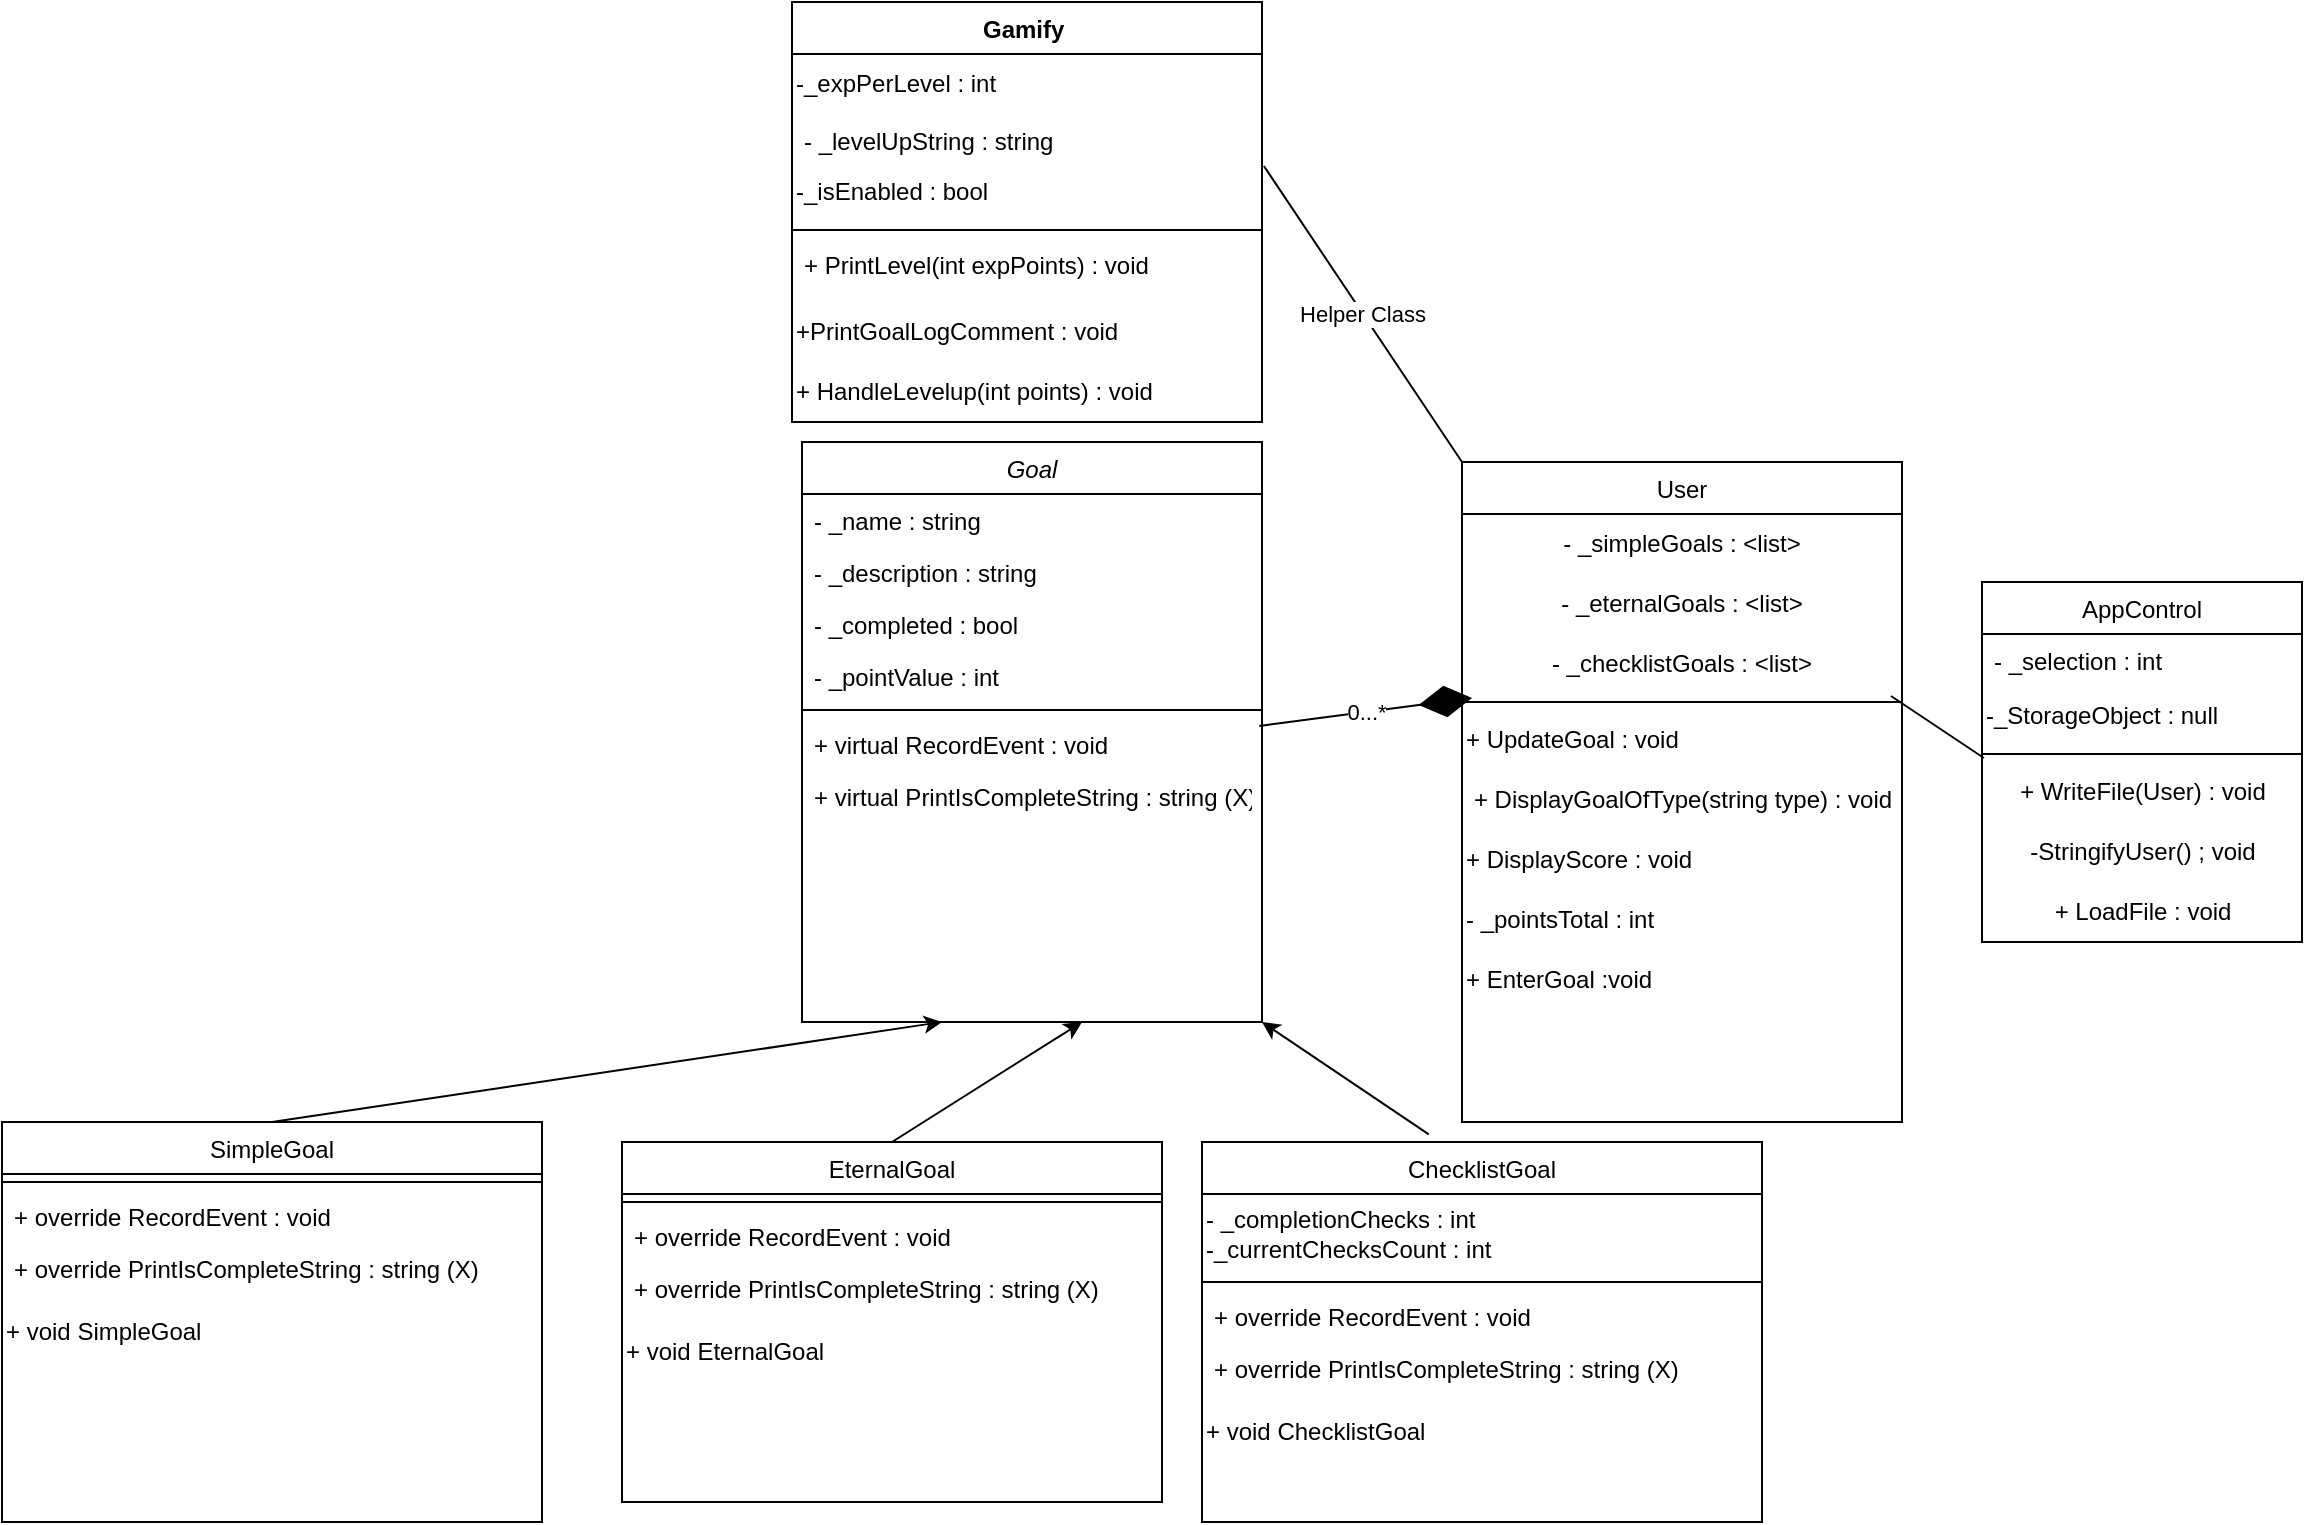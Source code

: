 <mxfile version="20.8.16" type="device"><diagram id="C5RBs43oDa-KdzZeNtuy" name="Page-1"><mxGraphModel dx="1665" dy="2142" grid="1" gridSize="10" guides="1" tooltips="1" connect="1" arrows="1" fold="1" page="1" pageScale="1" pageWidth="827" pageHeight="1169" math="0" shadow="0"><root><mxCell id="WIyWlLk6GJQsqaUBKTNV-0"/><mxCell id="WIyWlLk6GJQsqaUBKTNV-1" parent="WIyWlLk6GJQsqaUBKTNV-0"/><mxCell id="zkfFHV4jXpPFQw0GAbJ--0" value="Goal" style="swimlane;fontStyle=2;align=center;verticalAlign=top;childLayout=stackLayout;horizontal=1;startSize=26;horizontalStack=0;resizeParent=1;resizeLast=0;collapsible=1;marginBottom=0;rounded=0;shadow=0;strokeWidth=1;" parent="WIyWlLk6GJQsqaUBKTNV-1" vertex="1"><mxGeometry x="100" y="100" width="230" height="290" as="geometry"><mxRectangle x="220" y="120" width="160" height="26" as="alternateBounds"/></mxGeometry></mxCell><mxCell id="zkfFHV4jXpPFQw0GAbJ--1" value="- _name : string" style="text;align=left;verticalAlign=top;spacingLeft=4;spacingRight=4;overflow=hidden;rotatable=0;points=[[0,0.5],[1,0.5]];portConstraint=eastwest;" parent="zkfFHV4jXpPFQw0GAbJ--0" vertex="1"><mxGeometry y="26" width="230" height="26" as="geometry"/></mxCell><mxCell id="zkfFHV4jXpPFQw0GAbJ--2" value="- _description : string" style="text;align=left;verticalAlign=top;spacingLeft=4;spacingRight=4;overflow=hidden;rotatable=0;points=[[0,0.5],[1,0.5]];portConstraint=eastwest;rounded=0;shadow=0;html=0;" parent="zkfFHV4jXpPFQw0GAbJ--0" vertex="1"><mxGeometry y="52" width="230" height="26" as="geometry"/></mxCell><mxCell id="zkfFHV4jXpPFQw0GAbJ--3" value="- _completed : bool" style="text;align=left;verticalAlign=top;spacingLeft=4;spacingRight=4;overflow=hidden;rotatable=0;points=[[0,0.5],[1,0.5]];portConstraint=eastwest;rounded=0;shadow=0;html=0;" parent="zkfFHV4jXpPFQw0GAbJ--0" vertex="1"><mxGeometry y="78" width="230" height="26" as="geometry"/></mxCell><mxCell id="_ifxShWQT4Q2dJpy1fx1-0" value="- _pointValue : int" style="text;align=left;verticalAlign=top;spacingLeft=4;spacingRight=4;overflow=hidden;rotatable=0;points=[[0,0.5],[1,0.5]];portConstraint=eastwest;rounded=0;shadow=0;html=0;" parent="zkfFHV4jXpPFQw0GAbJ--0" vertex="1"><mxGeometry y="104" width="230" height="26" as="geometry"/></mxCell><mxCell id="zkfFHV4jXpPFQw0GAbJ--4" value="" style="line;html=1;strokeWidth=1;align=left;verticalAlign=middle;spacingTop=-1;spacingLeft=3;spacingRight=3;rotatable=0;labelPosition=right;points=[];portConstraint=eastwest;" parent="zkfFHV4jXpPFQw0GAbJ--0" vertex="1"><mxGeometry y="130" width="230" height="8" as="geometry"/></mxCell><mxCell id="zkfFHV4jXpPFQw0GAbJ--5" value="+ virtual RecordEvent : void" style="text;align=left;verticalAlign=top;spacingLeft=4;spacingRight=4;overflow=hidden;rotatable=0;points=[[0,0.5],[1,0.5]];portConstraint=eastwest;" parent="zkfFHV4jXpPFQw0GAbJ--0" vertex="1"><mxGeometry y="138" width="230" height="26" as="geometry"/></mxCell><mxCell id="_ifxShWQT4Q2dJpy1fx1-12" value="+ virtual PrintIsCompleteString : string (X)" style="text;align=left;verticalAlign=top;spacingLeft=4;spacingRight=4;overflow=hidden;rotatable=0;points=[[0,0.5],[1,0.5]];portConstraint=eastwest;" parent="zkfFHV4jXpPFQw0GAbJ--0" vertex="1"><mxGeometry y="164" width="230" height="30" as="geometry"/></mxCell><mxCell id="zkfFHV4jXpPFQw0GAbJ--6" value="SimpleGoal" style="swimlane;fontStyle=0;align=center;verticalAlign=top;childLayout=stackLayout;horizontal=1;startSize=26;horizontalStack=0;resizeParent=1;resizeLast=0;collapsible=1;marginBottom=0;rounded=0;shadow=0;strokeWidth=1;" parent="WIyWlLk6GJQsqaUBKTNV-1" vertex="1"><mxGeometry x="-300" y="440" width="270" height="200" as="geometry"><mxRectangle x="130" y="380" width="160" height="26" as="alternateBounds"/></mxGeometry></mxCell><mxCell id="zkfFHV4jXpPFQw0GAbJ--9" value="" style="line;html=1;strokeWidth=1;align=left;verticalAlign=middle;spacingTop=-1;spacingLeft=3;spacingRight=3;rotatable=0;labelPosition=right;points=[];portConstraint=eastwest;" parent="zkfFHV4jXpPFQw0GAbJ--6" vertex="1"><mxGeometry y="26" width="270" height="8" as="geometry"/></mxCell><mxCell id="cuyV9CwbUieI5pDrCBcZ-11" value="+ override RecordEvent : void" style="text;align=left;verticalAlign=top;spacingLeft=4;spacingRight=4;overflow=hidden;rotatable=0;points=[[0,0.5],[1,0.5]];portConstraint=eastwest;" vertex="1" parent="zkfFHV4jXpPFQw0GAbJ--6"><mxGeometry y="34" width="270" height="26" as="geometry"/></mxCell><mxCell id="cuyV9CwbUieI5pDrCBcZ-12" value="+ override PrintIsCompleteString : string (X)" style="text;align=left;verticalAlign=top;spacingLeft=4;spacingRight=4;overflow=hidden;rotatable=0;points=[[0,0.5],[1,0.5]];portConstraint=eastwest;" vertex="1" parent="zkfFHV4jXpPFQw0GAbJ--6"><mxGeometry y="60" width="270" height="30" as="geometry"/></mxCell><mxCell id="cuyV9CwbUieI5pDrCBcZ-18" value="+ void SimpleGoal" style="text;html=1;align=left;verticalAlign=middle;resizable=0;points=[];autosize=1;strokeColor=none;fillColor=none;" vertex="1" parent="zkfFHV4jXpPFQw0GAbJ--6"><mxGeometry y="90" width="270" height="30" as="geometry"/></mxCell><mxCell id="zkfFHV4jXpPFQw0GAbJ--13" value="ChecklistGoal" style="swimlane;fontStyle=0;align=center;verticalAlign=top;childLayout=stackLayout;horizontal=1;startSize=26;horizontalStack=0;resizeParent=1;resizeLast=0;collapsible=1;marginBottom=0;rounded=0;shadow=0;strokeWidth=1;" parent="WIyWlLk6GJQsqaUBKTNV-1" vertex="1"><mxGeometry x="300" y="450" width="280" height="190" as="geometry"><mxRectangle x="340" y="380" width="170" height="26" as="alternateBounds"/></mxGeometry></mxCell><mxCell id="cuyV9CwbUieI5pDrCBcZ-4" value="- _completionChecks : int&lt;br&gt;-_currentChecksCount : int" style="text;html=1;align=left;verticalAlign=middle;resizable=0;points=[];autosize=1;strokeColor=none;fillColor=none;" vertex="1" parent="zkfFHV4jXpPFQw0GAbJ--13"><mxGeometry y="26" width="280" height="40" as="geometry"/></mxCell><mxCell id="cuyV9CwbUieI5pDrCBcZ-15" value="" style="line;strokeWidth=1;fillColor=none;align=left;verticalAlign=middle;spacingTop=-1;spacingLeft=3;spacingRight=3;rotatable=0;labelPosition=right;points=[];portConstraint=eastwest;strokeColor=inherit;" vertex="1" parent="zkfFHV4jXpPFQw0GAbJ--13"><mxGeometry y="66" width="280" height="8" as="geometry"/></mxCell><mxCell id="cuyV9CwbUieI5pDrCBcZ-13" value="+ override RecordEvent : void" style="text;align=left;verticalAlign=top;spacingLeft=4;spacingRight=4;overflow=hidden;rotatable=0;points=[[0,0.5],[1,0.5]];portConstraint=eastwest;" vertex="1" parent="zkfFHV4jXpPFQw0GAbJ--13"><mxGeometry y="74" width="280" height="26" as="geometry"/></mxCell><mxCell id="cuyV9CwbUieI5pDrCBcZ-14" value="+ override PrintIsCompleteString : string (X)" style="text;align=left;verticalAlign=top;spacingLeft=4;spacingRight=4;overflow=hidden;rotatable=0;points=[[0,0.5],[1,0.5]];portConstraint=eastwest;" vertex="1" parent="zkfFHV4jXpPFQw0GAbJ--13"><mxGeometry y="100" width="280" height="30" as="geometry"/></mxCell><mxCell id="cuyV9CwbUieI5pDrCBcZ-17" value="+ void ChecklistGoal" style="text;html=1;align=left;verticalAlign=middle;resizable=0;points=[];autosize=1;strokeColor=none;fillColor=none;" vertex="1" parent="zkfFHV4jXpPFQw0GAbJ--13"><mxGeometry y="130" width="280" height="30" as="geometry"/></mxCell><mxCell id="_ifxShWQT4Q2dJpy1fx1-2" value="User" style="swimlane;fontStyle=0;align=center;verticalAlign=top;childLayout=stackLayout;horizontal=1;startSize=26;horizontalStack=0;resizeParent=1;resizeLast=0;collapsible=1;marginBottom=0;rounded=0;shadow=0;strokeWidth=1;" parent="WIyWlLk6GJQsqaUBKTNV-1" vertex="1"><mxGeometry x="430" y="110" width="220" height="330" as="geometry"><mxRectangle x="220" y="120" width="160" height="26" as="alternateBounds"/></mxGeometry></mxCell><mxCell id="_ifxShWQT4Q2dJpy1fx1-31" value="- _simpleGoals : &amp;lt;list&amp;gt;" style="text;html=1;strokeColor=none;fillColor=none;align=center;verticalAlign=middle;whiteSpace=wrap;rounded=0;movable=1;resizable=1;rotatable=1;deletable=1;editable=1;connectable=1;" parent="_ifxShWQT4Q2dJpy1fx1-2" vertex="1"><mxGeometry y="26" width="220" height="30" as="geometry"/></mxCell><mxCell id="_ifxShWQT4Q2dJpy1fx1-34" value="- _eternalGoals : &amp;lt;list&amp;gt;" style="text;html=1;strokeColor=none;fillColor=none;align=center;verticalAlign=middle;whiteSpace=wrap;rounded=0;movable=1;resizable=1;rotatable=1;deletable=1;editable=1;connectable=1;" parent="_ifxShWQT4Q2dJpy1fx1-2" vertex="1"><mxGeometry y="56" width="220" height="30" as="geometry"/></mxCell><mxCell id="_ifxShWQT4Q2dJpy1fx1-35" value="- _checklistGoals : &amp;lt;list&amp;gt;" style="text;html=1;strokeColor=none;fillColor=none;align=center;verticalAlign=middle;whiteSpace=wrap;rounded=0;movable=1;resizable=1;rotatable=1;deletable=1;editable=1;connectable=1;" parent="_ifxShWQT4Q2dJpy1fx1-2" vertex="1"><mxGeometry y="86" width="220" height="30" as="geometry"/></mxCell><mxCell id="_ifxShWQT4Q2dJpy1fx1-8" value="" style="line;html=1;strokeWidth=1;align=left;verticalAlign=middle;spacingTop=-1;spacingLeft=3;spacingRight=3;rotatable=0;labelPosition=right;points=[];portConstraint=eastwest;" parent="_ifxShWQT4Q2dJpy1fx1-2" vertex="1"><mxGeometry y="116" width="220" height="8" as="geometry"/></mxCell><mxCell id="_ifxShWQT4Q2dJpy1fx1-39" value="+ UpdateGoal : void" style="text;html=1;strokeColor=none;fillColor=none;align=left;verticalAlign=middle;whiteSpace=wrap;rounded=0;" parent="_ifxShWQT4Q2dJpy1fx1-2" vertex="1"><mxGeometry y="124" width="220" height="30" as="geometry"/></mxCell><mxCell id="cuyV9CwbUieI5pDrCBcZ-7" value="+ DisplayGoalOfType(string type) : void" style="text;html=1;align=center;verticalAlign=middle;resizable=0;points=[];autosize=1;strokeColor=none;fillColor=none;" vertex="1" parent="_ifxShWQT4Q2dJpy1fx1-2"><mxGeometry y="154" width="220" height="30" as="geometry"/></mxCell><mxCell id="cuyV9CwbUieI5pDrCBcZ-6" value="+ DisplayScore : void" style="text;html=1;align=left;verticalAlign=middle;resizable=0;points=[];autosize=1;strokeColor=none;fillColor=none;" vertex="1" parent="_ifxShWQT4Q2dJpy1fx1-2"><mxGeometry y="184" width="220" height="30" as="geometry"/></mxCell><mxCell id="_ifxShWQT4Q2dJpy1fx1-36" value="- _pointsTotal : int" style="text;html=1;strokeColor=none;fillColor=none;align=left;verticalAlign=middle;whiteSpace=wrap;rounded=0;movable=1;resizable=1;rotatable=1;deletable=1;editable=1;connectable=1;" parent="_ifxShWQT4Q2dJpy1fx1-2" vertex="1"><mxGeometry y="214" width="220" height="30" as="geometry"/></mxCell><mxCell id="_ifxShWQT4Q2dJpy1fx1-38" value="+ EnterGoal :void" style="text;html=1;strokeColor=none;fillColor=none;align=left;verticalAlign=middle;whiteSpace=wrap;rounded=0;" parent="_ifxShWQT4Q2dJpy1fx1-2" vertex="1"><mxGeometry y="244" width="220" height="30" as="geometry"/></mxCell><mxCell id="_ifxShWQT4Q2dJpy1fx1-13" value="AppControl" style="swimlane;fontStyle=0;align=center;verticalAlign=top;childLayout=stackLayout;horizontal=1;startSize=26;horizontalStack=0;resizeParent=1;resizeLast=0;collapsible=1;marginBottom=0;rounded=0;shadow=0;strokeWidth=1;" parent="WIyWlLk6GJQsqaUBKTNV-1" vertex="1"><mxGeometry x="690" y="170" width="160" height="180" as="geometry"><mxRectangle x="220" y="120" width="160" height="26" as="alternateBounds"/></mxGeometry></mxCell><mxCell id="_ifxShWQT4Q2dJpy1fx1-14" value="- _selection : int" style="text;align=left;verticalAlign=top;spacingLeft=4;spacingRight=4;overflow=hidden;rotatable=0;points=[[0,0.5],[1,0.5]];portConstraint=eastwest;" parent="_ifxShWQT4Q2dJpy1fx1-13" vertex="1"><mxGeometry y="26" width="160" height="26" as="geometry"/></mxCell><mxCell id="cuyV9CwbUieI5pDrCBcZ-32" value="-_StorageObject : null" style="text;html=1;align=left;verticalAlign=middle;resizable=0;points=[];autosize=1;strokeColor=none;fillColor=none;" vertex="1" parent="_ifxShWQT4Q2dJpy1fx1-13"><mxGeometry y="52" width="160" height="30" as="geometry"/></mxCell><mxCell id="_ifxShWQT4Q2dJpy1fx1-33" value="" style="line;strokeWidth=1;fillColor=none;align=left;verticalAlign=middle;spacingTop=-1;spacingLeft=3;spacingRight=3;rotatable=0;labelPosition=right;points=[];portConstraint=eastwest;strokeColor=inherit;" parent="_ifxShWQT4Q2dJpy1fx1-13" vertex="1"><mxGeometry y="82" width="160" height="8" as="geometry"/></mxCell><mxCell id="_ifxShWQT4Q2dJpy1fx1-10" value="+ WriteFile(User) : void" style="text;html=1;align=center;verticalAlign=middle;resizable=0;points=[];autosize=1;strokeColor=none;fillColor=none;" parent="_ifxShWQT4Q2dJpy1fx1-13" vertex="1"><mxGeometry y="90" width="160" height="30" as="geometry"/></mxCell><mxCell id="cuyV9CwbUieI5pDrCBcZ-31" value="-StringifyUser() ; void" style="text;html=1;align=center;verticalAlign=middle;resizable=0;points=[];autosize=1;strokeColor=none;fillColor=none;" vertex="1" parent="_ifxShWQT4Q2dJpy1fx1-13"><mxGeometry y="120" width="160" height="30" as="geometry"/></mxCell><mxCell id="_ifxShWQT4Q2dJpy1fx1-11" value="+ LoadFile : void" style="text;html=1;align=center;verticalAlign=middle;resizable=0;points=[];autosize=1;strokeColor=none;fillColor=none;" parent="_ifxShWQT4Q2dJpy1fx1-13" vertex="1"><mxGeometry y="150" width="160" height="30" as="geometry"/></mxCell><mxCell id="_ifxShWQT4Q2dJpy1fx1-23" value="EternalGoal" style="swimlane;fontStyle=0;align=center;verticalAlign=top;childLayout=stackLayout;horizontal=1;startSize=26;horizontalStack=0;resizeParent=1;resizeLast=0;collapsible=1;marginBottom=0;rounded=0;shadow=0;strokeWidth=1;" parent="WIyWlLk6GJQsqaUBKTNV-1" vertex="1"><mxGeometry x="10" y="450" width="270" height="180" as="geometry"><mxRectangle x="130" y="380" width="160" height="26" as="alternateBounds"/></mxGeometry></mxCell><mxCell id="_ifxShWQT4Q2dJpy1fx1-26" value="" style="line;html=1;strokeWidth=1;align=left;verticalAlign=middle;spacingTop=-1;spacingLeft=3;spacingRight=3;rotatable=0;labelPosition=right;points=[];portConstraint=eastwest;" parent="_ifxShWQT4Q2dJpy1fx1-23" vertex="1"><mxGeometry y="26" width="270" height="8" as="geometry"/></mxCell><mxCell id="cuyV9CwbUieI5pDrCBcZ-9" value="+ override RecordEvent : void" style="text;align=left;verticalAlign=top;spacingLeft=4;spacingRight=4;overflow=hidden;rotatable=0;points=[[0,0.5],[1,0.5]];portConstraint=eastwest;" vertex="1" parent="_ifxShWQT4Q2dJpy1fx1-23"><mxGeometry y="34" width="270" height="26" as="geometry"/></mxCell><mxCell id="cuyV9CwbUieI5pDrCBcZ-10" value="+ override PrintIsCompleteString : string (X)" style="text;align=left;verticalAlign=top;spacingLeft=4;spacingRight=4;overflow=hidden;rotatable=0;points=[[0,0.5],[1,0.5]];portConstraint=eastwest;" vertex="1" parent="_ifxShWQT4Q2dJpy1fx1-23"><mxGeometry y="60" width="270" height="30" as="geometry"/></mxCell><mxCell id="cuyV9CwbUieI5pDrCBcZ-16" value="+ void EternalGoal" style="text;html=1;align=left;verticalAlign=middle;resizable=0;points=[];autosize=1;strokeColor=none;fillColor=none;" vertex="1" parent="_ifxShWQT4Q2dJpy1fx1-23"><mxGeometry y="90" width="270" height="30" as="geometry"/></mxCell><mxCell id="_ifxShWQT4Q2dJpy1fx1-40" value="" style="endArrow=classic;html=1;rounded=0;exitX=0.5;exitY=0;exitDx=0;exitDy=0;" parent="WIyWlLk6GJQsqaUBKTNV-1" edge="1" source="zkfFHV4jXpPFQw0GAbJ--6"><mxGeometry width="50" height="50" relative="1" as="geometry"><mxPoint x="120" y="440" as="sourcePoint"/><mxPoint x="170" y="390" as="targetPoint"/></mxGeometry></mxCell><mxCell id="_ifxShWQT4Q2dJpy1fx1-41" value="" style="endArrow=classic;html=1;rounded=0;exitX=0.5;exitY=0;exitDx=0;exitDy=0;" parent="WIyWlLk6GJQsqaUBKTNV-1" source="_ifxShWQT4Q2dJpy1fx1-23" edge="1"><mxGeometry width="50" height="50" relative="1" as="geometry"><mxPoint x="190" y="440.0" as="sourcePoint"/><mxPoint x="240" y="390.0" as="targetPoint"/></mxGeometry></mxCell><mxCell id="_ifxShWQT4Q2dJpy1fx1-42" value="" style="endArrow=classic;html=1;rounded=0;exitX=0.405;exitY=-0.02;exitDx=0;exitDy=0;exitPerimeter=0;" parent="WIyWlLk6GJQsqaUBKTNV-1" source="zkfFHV4jXpPFQw0GAbJ--13" edge="1"><mxGeometry width="50" height="50" relative="1" as="geometry"><mxPoint x="330" y="440.0" as="sourcePoint"/><mxPoint x="330" y="390.0" as="targetPoint"/></mxGeometry></mxCell><mxCell id="cuyV9CwbUieI5pDrCBcZ-2" value="" style="endArrow=none;html=1;rounded=0;entryX=0.006;entryY=-0.067;entryDx=0;entryDy=0;entryPerimeter=0;exitX=0.975;exitY=0.125;exitDx=0;exitDy=0;exitPerimeter=0;" edge="1" parent="WIyWlLk6GJQsqaUBKTNV-1" source="_ifxShWQT4Q2dJpy1fx1-8" target="_ifxShWQT4Q2dJpy1fx1-10"><mxGeometry width="50" height="50" relative="1" as="geometry"><mxPoint x="550" y="250" as="sourcePoint"/><mxPoint x="600" y="200" as="targetPoint"/></mxGeometry></mxCell><mxCell id="cuyV9CwbUieI5pDrCBcZ-1" value="0...*" style="endArrow=diamondThin;endFill=1;endSize=24;html=1;rounded=0;entryX=0.023;entryY=0.25;entryDx=0;entryDy=0;exitX=0.994;exitY=0.154;exitDx=0;exitDy=0;exitPerimeter=0;entryPerimeter=0;" edge="1" parent="WIyWlLk6GJQsqaUBKTNV-1" source="zkfFHV4jXpPFQw0GAbJ--5" target="_ifxShWQT4Q2dJpy1fx1-8"><mxGeometry width="160" relative="1" as="geometry"><mxPoint x="370" y="221" as="sourcePoint"/><mxPoint x="530" y="220.5" as="targetPoint"/></mxGeometry></mxCell><mxCell id="cuyV9CwbUieI5pDrCBcZ-19" value="Gamify " style="swimlane;fontStyle=1;align=center;verticalAlign=top;childLayout=stackLayout;horizontal=1;startSize=26;horizontalStack=0;resizeParent=1;resizeParentMax=0;resizeLast=0;collapsible=1;marginBottom=0;" vertex="1" parent="WIyWlLk6GJQsqaUBKTNV-1"><mxGeometry x="95" y="-120" width="235" height="210" as="geometry"/></mxCell><mxCell id="cuyV9CwbUieI5pDrCBcZ-23" value="-_expPerLevel : int" style="text;html=1;align=left;verticalAlign=middle;resizable=0;points=[];autosize=1;strokeColor=none;fillColor=none;" vertex="1" parent="cuyV9CwbUieI5pDrCBcZ-19"><mxGeometry y="26" width="235" height="30" as="geometry"/></mxCell><mxCell id="cuyV9CwbUieI5pDrCBcZ-20" value="- _levelUpString : string" style="text;strokeColor=none;fillColor=none;align=left;verticalAlign=top;spacingLeft=4;spacingRight=4;overflow=hidden;rotatable=0;points=[[0,0.5],[1,0.5]];portConstraint=eastwest;" vertex="1" parent="cuyV9CwbUieI5pDrCBcZ-19"><mxGeometry y="56" width="235" height="24" as="geometry"/></mxCell><mxCell id="cuyV9CwbUieI5pDrCBcZ-28" value="-_isEnabled : bool" style="text;html=1;align=left;verticalAlign=middle;resizable=0;points=[];autosize=1;strokeColor=none;fillColor=none;" vertex="1" parent="cuyV9CwbUieI5pDrCBcZ-19"><mxGeometry y="80" width="235" height="30" as="geometry"/></mxCell><mxCell id="cuyV9CwbUieI5pDrCBcZ-21" value="" style="line;strokeWidth=1;fillColor=none;align=left;verticalAlign=middle;spacingTop=-1;spacingLeft=3;spacingRight=3;rotatable=0;labelPosition=right;points=[];portConstraint=eastwest;strokeColor=inherit;" vertex="1" parent="cuyV9CwbUieI5pDrCBcZ-19"><mxGeometry y="110" width="235" height="8" as="geometry"/></mxCell><mxCell id="cuyV9CwbUieI5pDrCBcZ-22" value="+ PrintLevel(int expPoints) : void" style="text;strokeColor=none;fillColor=none;align=left;verticalAlign=top;spacingLeft=4;spacingRight=4;overflow=hidden;rotatable=0;points=[[0,0.5],[1,0.5]];portConstraint=eastwest;" vertex="1" parent="cuyV9CwbUieI5pDrCBcZ-19"><mxGeometry y="118" width="235" height="32" as="geometry"/></mxCell><mxCell id="cuyV9CwbUieI5pDrCBcZ-26" value="+PrintGoalLogComment : void" style="text;html=1;align=left;verticalAlign=middle;resizable=0;points=[];autosize=1;strokeColor=none;fillColor=none;" vertex="1" parent="cuyV9CwbUieI5pDrCBcZ-19"><mxGeometry y="150" width="235" height="30" as="geometry"/></mxCell><mxCell id="cuyV9CwbUieI5pDrCBcZ-24" value="+ HandleLevelup(int points) : void" style="text;html=1;align=left;verticalAlign=middle;resizable=0;points=[];autosize=1;strokeColor=none;fillColor=none;" vertex="1" parent="cuyV9CwbUieI5pDrCBcZ-19"><mxGeometry y="180" width="235" height="30" as="geometry"/></mxCell><mxCell id="cuyV9CwbUieI5pDrCBcZ-27" value="Helper Class" style="endArrow=none;html=1;rounded=0;exitX=1.004;exitY=1.083;exitDx=0;exitDy=0;exitPerimeter=0;entryX=0;entryY=0;entryDx=0;entryDy=0;" edge="1" parent="WIyWlLk6GJQsqaUBKTNV-1" source="cuyV9CwbUieI5pDrCBcZ-20" target="_ifxShWQT4Q2dJpy1fx1-2"><mxGeometry width="50" height="50" relative="1" as="geometry"><mxPoint x="-35" y="220" as="sourcePoint"/><mxPoint x="15" y="170" as="targetPoint"/></mxGeometry></mxCell></root></mxGraphModel></diagram></mxfile>